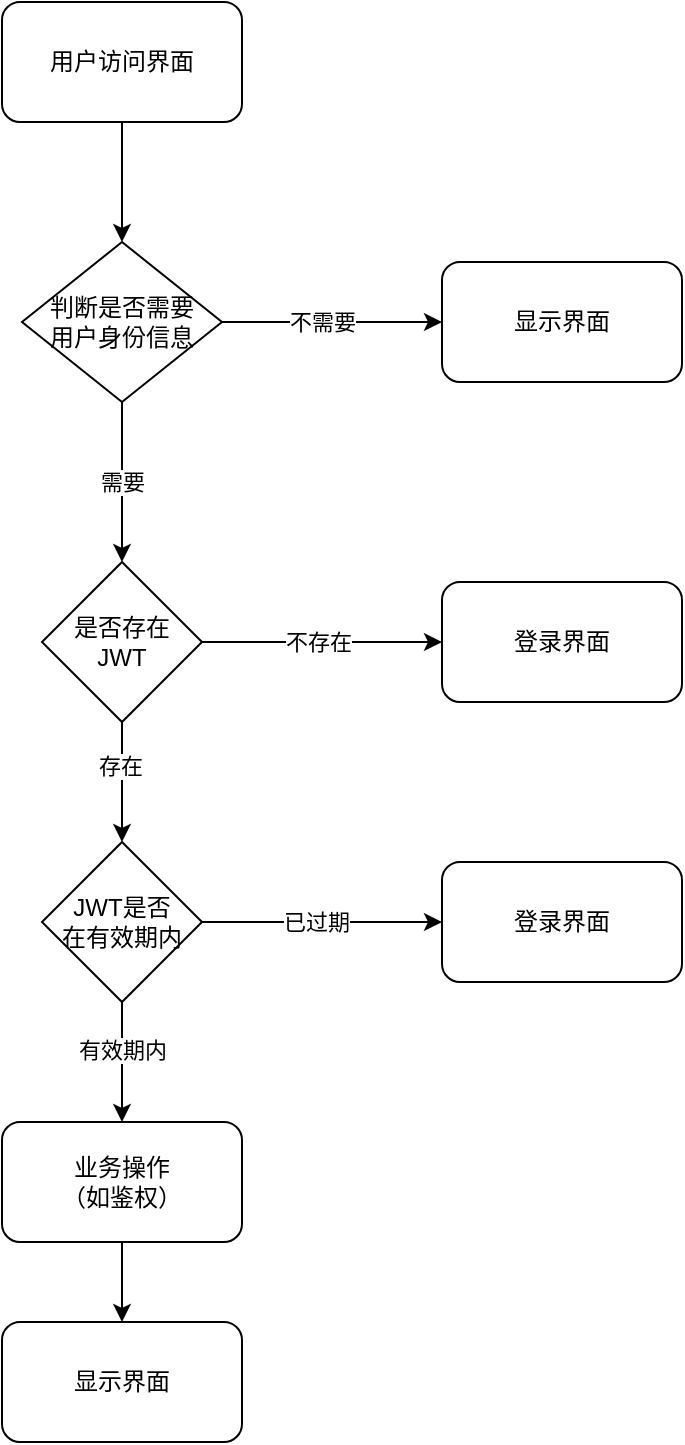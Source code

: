 <mxfile version="22.1.3" type="github">
  <diagram name="第 1 页" id="wvnq4uJY2lPpRDyeuScc">
    <mxGraphModel dx="1194" dy="790" grid="1" gridSize="10" guides="1" tooltips="1" connect="1" arrows="1" fold="1" page="1" pageScale="1" pageWidth="827" pageHeight="1169" math="0" shadow="0">
      <root>
        <mxCell id="0" />
        <mxCell id="1" parent="0" />
        <mxCell id="zELVFlalgwwfonV-ulVV-3" style="edgeStyle=orthogonalEdgeStyle;rounded=0;orthogonalLoop=1;jettySize=auto;html=1;entryX=0.5;entryY=0;entryDx=0;entryDy=0;" edge="1" parent="1" source="zELVFlalgwwfonV-ulVV-1" target="zELVFlalgwwfonV-ulVV-2">
          <mxGeometry relative="1" as="geometry" />
        </mxCell>
        <mxCell id="zELVFlalgwwfonV-ulVV-1" value="用户访问界面" style="rounded=1;whiteSpace=wrap;html=1;" vertex="1" parent="1">
          <mxGeometry x="120" y="80" width="120" height="60" as="geometry" />
        </mxCell>
        <mxCell id="zELVFlalgwwfonV-ulVV-5" value="" style="edgeStyle=orthogonalEdgeStyle;rounded=0;orthogonalLoop=1;jettySize=auto;html=1;" edge="1" parent="1" source="zELVFlalgwwfonV-ulVV-2" target="zELVFlalgwwfonV-ulVV-4">
          <mxGeometry relative="1" as="geometry" />
        </mxCell>
        <mxCell id="zELVFlalgwwfonV-ulVV-6" value="不需要" style="edgeLabel;html=1;align=center;verticalAlign=middle;resizable=0;points=[];" vertex="1" connectable="0" parent="zELVFlalgwwfonV-ulVV-5">
          <mxGeometry x="-0.182" y="-4" relative="1" as="geometry">
            <mxPoint x="5" y="-4" as="offset" />
          </mxGeometry>
        </mxCell>
        <mxCell id="zELVFlalgwwfonV-ulVV-8" value="" style="edgeStyle=orthogonalEdgeStyle;rounded=0;orthogonalLoop=1;jettySize=auto;html=1;" edge="1" parent="1" source="zELVFlalgwwfonV-ulVV-2" target="zELVFlalgwwfonV-ulVV-7">
          <mxGeometry relative="1" as="geometry" />
        </mxCell>
        <mxCell id="zELVFlalgwwfonV-ulVV-9" value="需要" style="edgeLabel;html=1;align=center;verticalAlign=middle;resizable=0;points=[];" vertex="1" connectable="0" parent="zELVFlalgwwfonV-ulVV-8">
          <mxGeometry x="-0.225" y="-4" relative="1" as="geometry">
            <mxPoint x="4" y="9" as="offset" />
          </mxGeometry>
        </mxCell>
        <mxCell id="zELVFlalgwwfonV-ulVV-2" value="判断是否需要&lt;br&gt;用户身份信息" style="rhombus;whiteSpace=wrap;html=1;" vertex="1" parent="1">
          <mxGeometry x="130" y="200" width="100" height="80" as="geometry" />
        </mxCell>
        <mxCell id="zELVFlalgwwfonV-ulVV-4" value="显示界面" style="rounded=1;whiteSpace=wrap;html=1;" vertex="1" parent="1">
          <mxGeometry x="340" y="210" width="120" height="60" as="geometry" />
        </mxCell>
        <mxCell id="zELVFlalgwwfonV-ulVV-12" style="edgeStyle=orthogonalEdgeStyle;rounded=0;orthogonalLoop=1;jettySize=auto;html=1;entryX=0;entryY=0.5;entryDx=0;entryDy=0;" edge="1" parent="1" source="zELVFlalgwwfonV-ulVV-7" target="zELVFlalgwwfonV-ulVV-10">
          <mxGeometry relative="1" as="geometry" />
        </mxCell>
        <mxCell id="zELVFlalgwwfonV-ulVV-13" value="不存在" style="edgeLabel;html=1;align=center;verticalAlign=middle;resizable=0;points=[];" vertex="1" connectable="0" parent="zELVFlalgwwfonV-ulVV-12">
          <mxGeometry x="-0.033" y="-4" relative="1" as="geometry">
            <mxPoint y="-4" as="offset" />
          </mxGeometry>
        </mxCell>
        <mxCell id="zELVFlalgwwfonV-ulVV-15" style="edgeStyle=orthogonalEdgeStyle;rounded=0;orthogonalLoop=1;jettySize=auto;html=1;" edge="1" parent="1" source="zELVFlalgwwfonV-ulVV-7" target="zELVFlalgwwfonV-ulVV-14">
          <mxGeometry relative="1" as="geometry" />
        </mxCell>
        <mxCell id="zELVFlalgwwfonV-ulVV-19" value="存在" style="edgeLabel;html=1;align=center;verticalAlign=middle;resizable=0;points=[];" vertex="1" connectable="0" parent="zELVFlalgwwfonV-ulVV-15">
          <mxGeometry x="-0.317" y="-1" relative="1" as="geometry">
            <mxPoint y="1" as="offset" />
          </mxGeometry>
        </mxCell>
        <mxCell id="zELVFlalgwwfonV-ulVV-7" value="是否存在&lt;br&gt;JWT" style="rhombus;whiteSpace=wrap;html=1;" vertex="1" parent="1">
          <mxGeometry x="140" y="360" width="80" height="80" as="geometry" />
        </mxCell>
        <mxCell id="zELVFlalgwwfonV-ulVV-10" value="登录界面" style="rounded=1;whiteSpace=wrap;html=1;" vertex="1" parent="1">
          <mxGeometry x="340" y="370" width="120" height="60" as="geometry" />
        </mxCell>
        <mxCell id="zELVFlalgwwfonV-ulVV-17" style="edgeStyle=orthogonalEdgeStyle;rounded=0;orthogonalLoop=1;jettySize=auto;html=1;entryX=0;entryY=0.5;entryDx=0;entryDy=0;" edge="1" parent="1" source="zELVFlalgwwfonV-ulVV-14" target="zELVFlalgwwfonV-ulVV-16">
          <mxGeometry relative="1" as="geometry" />
        </mxCell>
        <mxCell id="zELVFlalgwwfonV-ulVV-18" value="已过期" style="edgeLabel;html=1;align=center;verticalAlign=middle;resizable=0;points=[];" vertex="1" connectable="0" parent="zELVFlalgwwfonV-ulVV-17">
          <mxGeometry x="-0.05" y="1" relative="1" as="geometry">
            <mxPoint y="1" as="offset" />
          </mxGeometry>
        </mxCell>
        <mxCell id="zELVFlalgwwfonV-ulVV-21" style="edgeStyle=orthogonalEdgeStyle;rounded=0;orthogonalLoop=1;jettySize=auto;html=1;" edge="1" parent="1" source="zELVFlalgwwfonV-ulVV-14" target="zELVFlalgwwfonV-ulVV-20">
          <mxGeometry relative="1" as="geometry" />
        </mxCell>
        <mxCell id="zELVFlalgwwfonV-ulVV-22" value="有效期内" style="edgeLabel;html=1;align=center;verticalAlign=middle;resizable=0;points=[];" vertex="1" connectable="0" parent="zELVFlalgwwfonV-ulVV-21">
          <mxGeometry x="-0.2" relative="1" as="geometry">
            <mxPoint as="offset" />
          </mxGeometry>
        </mxCell>
        <mxCell id="zELVFlalgwwfonV-ulVV-14" value="JWT是否&lt;br&gt;在有效期内" style="rhombus;whiteSpace=wrap;html=1;" vertex="1" parent="1">
          <mxGeometry x="140" y="500" width="80" height="80" as="geometry" />
        </mxCell>
        <mxCell id="zELVFlalgwwfonV-ulVV-16" value="登录界面" style="rounded=1;whiteSpace=wrap;html=1;" vertex="1" parent="1">
          <mxGeometry x="340" y="510" width="120" height="60" as="geometry" />
        </mxCell>
        <mxCell id="zELVFlalgwwfonV-ulVV-25" value="" style="edgeStyle=orthogonalEdgeStyle;rounded=0;orthogonalLoop=1;jettySize=auto;html=1;" edge="1" parent="1" source="zELVFlalgwwfonV-ulVV-20" target="zELVFlalgwwfonV-ulVV-24">
          <mxGeometry relative="1" as="geometry" />
        </mxCell>
        <mxCell id="zELVFlalgwwfonV-ulVV-20" value="业务操作&lt;br&gt;（如鉴权）" style="rounded=1;whiteSpace=wrap;html=1;" vertex="1" parent="1">
          <mxGeometry x="120" y="640" width="120" height="60" as="geometry" />
        </mxCell>
        <mxCell id="zELVFlalgwwfonV-ulVV-24" value="显示界面" style="rounded=1;whiteSpace=wrap;html=1;" vertex="1" parent="1">
          <mxGeometry x="120" y="740" width="120" height="60" as="geometry" />
        </mxCell>
      </root>
    </mxGraphModel>
  </diagram>
</mxfile>
